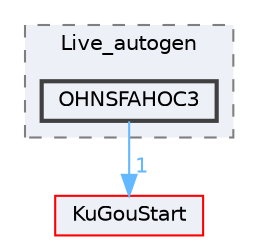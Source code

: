 digraph "OHNSFAHOC3"
{
 // LATEX_PDF_SIZE
  bgcolor="transparent";
  edge [fontname=Helvetica,fontsize=10,labelfontname=Helvetica,labelfontsize=10];
  node [fontname=Helvetica,fontsize=10,shape=box,height=0.2,width=0.4];
  compound=true
  subgraph clusterdir_59197031cc6b18dd33550ff51d027882 {
    graph [ bgcolor="#edf0f7", pencolor="grey50", label="Live_autogen", fontname=Helvetica,fontsize=10 style="filled,dashed", URL="dir_59197031cc6b18dd33550ff51d027882.html",tooltip=""]
  dir_99c7375bb65f4ab3120e3356034c7a56 [label="OHNSFAHOC3", fillcolor="#edf0f7", color="grey25", style="filled,bold", URL="dir_99c7375bb65f4ab3120e3356034c7a56.html",tooltip=""];
  }
  dir_e60601b218beddc6af0778ac41ea9cb2 [label="KuGouStart", fillcolor="#edf0f7", color="red", style="filled", URL="dir_e60601b218beddc6af0778ac41ea9cb2.html",tooltip=""];
  dir_99c7375bb65f4ab3120e3356034c7a56->dir_e60601b218beddc6af0778ac41ea9cb2 [headlabel="1", labeldistance=1.5 headhref="dir_000279_000172.html" href="dir_000279_000172.html" color="steelblue1" fontcolor="steelblue1"];
}
